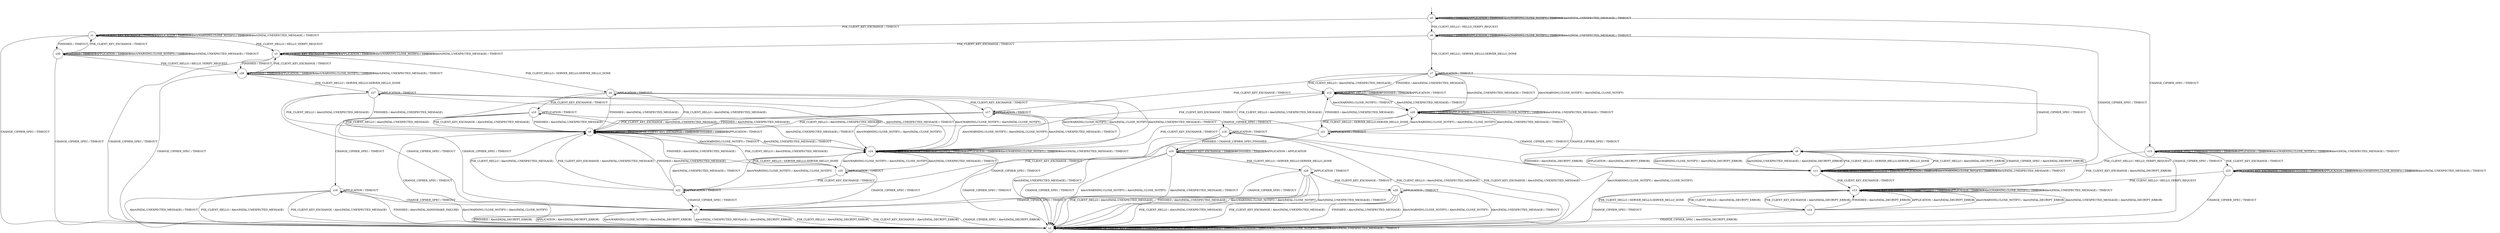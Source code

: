 digraph g {
__start0 [label="" shape="none"];

	s0 [shape="circle" label="s0"];
	s1 [shape="circle" label="s1"];
	s2 [shape="circle" label="s2"];
	s3 [shape="circle" label="s3"];
	s4 [shape="circle" label="s4"];
	s5 [shape="circle" label="s5"];
	s6 [shape="circle" label="s6"];
	s7 [shape="circle" label="s7"];
	s8 [shape="circle" label="s8"];
	s9 [shape="circle" label="s9"];
	s10 [shape="circle" label="s10"];
	s11 [shape="circle" label="s11"];
	s12 [shape="circle" label="s12"];
	s13 [shape="circle" label="s13"];
	s14 [shape="circle" label="s14"];
	s15 [shape="circle" label="s15"];
	s16 [shape="circle" label="s16"];
	s17 [shape="circle" label="s17"];
	s18 [shape="circle" label="s18"];
	s19 [shape="circle" label="s19"];
	s20 [shape="circle" label="s20"];
	s21 [shape="circle" label="s21"];
	s22 [shape="circle" label="s22"];
	s23 [shape="circle" label="s23"];
	s24 [shape="circle" label="s24"];
	s25 [shape="circle" label="s25"];
	s26 [shape="circle" label="s26"];
	s27 [shape="circle" label="s27"];
	s28 [shape="circle" label="s28"];
	s29 [shape="circle" label="s29"];
	s30 [shape="circle" label="s30"];
	s0 -> s6 [label="PSK_CLIENT_HELLO / HELLO_VERIFY_REQUEST"];
	s0 -> s1 [label="PSK_CLIENT_KEY_EXCHANGE / TIMEOUT"];
	s0 -> s15 [label="CHANGE_CIPHER_SPEC / TIMEOUT"];
	s0 -> s0 [label="FINISHED / TIMEOUT"];
	s0 -> s0 [label="APPLICATION / TIMEOUT"];
	s0 -> s0 [label="Alert(WARNING,CLOSE_NOTIFY) / TIMEOUT"];
	s0 -> s0 [label="Alert(FATAL,UNEXPECTED_MESSAGE) / TIMEOUT"];
	s1 -> s3 [label="PSK_CLIENT_HELLO / HELLO_VERIFY_REQUEST"];
	s1 -> s1 [label="PSK_CLIENT_KEY_EXCHANGE / TIMEOUT"];
	s1 -> s2 [label="CHANGE_CIPHER_SPEC / TIMEOUT"];
	s1 -> s30 [label="FINISHED / TIMEOUT"];
	s1 -> s1 [label="APPLICATION / TIMEOUT"];
	s1 -> s1 [label="Alert(WARNING,CLOSE_NOTIFY) / TIMEOUT"];
	s1 -> s1 [label="Alert(FATAL,UNEXPECTED_MESSAGE) / TIMEOUT"];
	s2 -> s2 [label="PSK_CLIENT_HELLO / TIMEOUT"];
	s2 -> s2 [label="PSK_CLIENT_KEY_EXCHANGE / TIMEOUT"];
	s2 -> s2 [label="CHANGE_CIPHER_SPEC / TIMEOUT"];
	s2 -> s2 [label="FINISHED / TIMEOUT"];
	s2 -> s2 [label="APPLICATION / TIMEOUT"];
	s2 -> s2 [label="Alert(WARNING,CLOSE_NOTIFY) / TIMEOUT"];
	s2 -> s2 [label="Alert(FATAL,UNEXPECTED_MESSAGE) / TIMEOUT"];
	s3 -> s4 [label="PSK_CLIENT_HELLO / SERVER_HELLO,SERVER_HELLO_DONE"];
	s3 -> s3 [label="PSK_CLIENT_KEY_EXCHANGE / TIMEOUT"];
	s3 -> s2 [label="CHANGE_CIPHER_SPEC / TIMEOUT"];
	s3 -> s26 [label="FINISHED / TIMEOUT"];
	s3 -> s3 [label="APPLICATION / TIMEOUT"];
	s3 -> s3 [label="Alert(WARNING,CLOSE_NOTIFY) / TIMEOUT"];
	s3 -> s3 [label="Alert(FATAL,UNEXPECTED_MESSAGE) / TIMEOUT"];
	s4 -> s9 [label="PSK_CLIENT_HELLO / Alert(FATAL,UNEXPECTED_MESSAGE)"];
	s4 -> s10 [label="PSK_CLIENT_KEY_EXCHANGE / TIMEOUT"];
	s4 -> s5 [label="CHANGE_CIPHER_SPEC / TIMEOUT"];
	s4 -> s9 [label="FINISHED / Alert(FATAL,UNEXPECTED_MESSAGE)"];
	s4 -> s4 [label="APPLICATION / TIMEOUT"];
	s4 -> s24 [label="Alert(WARNING,CLOSE_NOTIFY) / Alert(FATAL,CLOSE_NOTIFY)"];
	s4 -> s24 [label="Alert(FATAL,UNEXPECTED_MESSAGE) / TIMEOUT"];
	s5 -> s2 [label="PSK_CLIENT_HELLO / Alert(FATAL,DECRYPT_ERROR)"];
	s5 -> s2 [label="PSK_CLIENT_KEY_EXCHANGE / Alert(FATAL,DECRYPT_ERROR)"];
	s5 -> s2 [label="CHANGE_CIPHER_SPEC / Alert(FATAL,DECRYPT_ERROR)"];
	s5 -> s2 [label="FINISHED / Alert(FATAL,DECRYPT_ERROR)"];
	s5 -> s2 [label="APPLICATION / Alert(FATAL,DECRYPT_ERROR)"];
	s5 -> s2 [label="Alert(WARNING,CLOSE_NOTIFY) / Alert(FATAL,DECRYPT_ERROR)"];
	s5 -> s2 [label="Alert(FATAL,UNEXPECTED_MESSAGE) / Alert(FATAL,DECRYPT_ERROR)"];
	s6 -> s7 [label="PSK_CLIENT_HELLO / SERVER_HELLO,SERVER_HELLO_DONE"];
	s6 -> s3 [label="PSK_CLIENT_KEY_EXCHANGE / TIMEOUT"];
	s6 -> s11 [label="CHANGE_CIPHER_SPEC / TIMEOUT"];
	s6 -> s6 [label="FINISHED / TIMEOUT"];
	s6 -> s6 [label="APPLICATION / TIMEOUT"];
	s6 -> s6 [label="Alert(WARNING,CLOSE_NOTIFY) / TIMEOUT"];
	s6 -> s6 [label="Alert(FATAL,UNEXPECTED_MESSAGE) / TIMEOUT"];
	s7 -> s12 [label="PSK_CLIENT_HELLO / Alert(FATAL,UNEXPECTED_MESSAGE)"];
	s7 -> s17 [label="PSK_CLIENT_KEY_EXCHANGE / TIMEOUT"];
	s7 -> s8 [label="CHANGE_CIPHER_SPEC / TIMEOUT"];
	s7 -> s12 [label="FINISHED / Alert(FATAL,UNEXPECTED_MESSAGE)"];
	s7 -> s7 [label="APPLICATION / TIMEOUT"];
	s7 -> s20 [label="Alert(WARNING,CLOSE_NOTIFY) / Alert(FATAL,CLOSE_NOTIFY)"];
	s7 -> s20 [label="Alert(FATAL,UNEXPECTED_MESSAGE) / TIMEOUT"];
	s8 -> s11 [label="PSK_CLIENT_HELLO / Alert(FATAL,DECRYPT_ERROR)"];
	s8 -> s13 [label="PSK_CLIENT_KEY_EXCHANGE / Alert(FATAL,DECRYPT_ERROR)"];
	s8 -> s11 [label="CHANGE_CIPHER_SPEC / Alert(FATAL,DECRYPT_ERROR)"];
	s8 -> s11 [label="FINISHED / Alert(FATAL,DECRYPT_ERROR)"];
	s8 -> s11 [label="APPLICATION / Alert(FATAL,DECRYPT_ERROR)"];
	s8 -> s11 [label="Alert(WARNING,CLOSE_NOTIFY) / Alert(FATAL,DECRYPT_ERROR)"];
	s8 -> s11 [label="Alert(FATAL,UNEXPECTED_MESSAGE) / Alert(FATAL,DECRYPT_ERROR)"];
	s9 -> s9 [label="PSK_CLIENT_HELLO / TIMEOUT"];
	s9 -> s9 [label="PSK_CLIENT_KEY_EXCHANGE / TIMEOUT"];
	s9 -> s2 [label="CHANGE_CIPHER_SPEC / TIMEOUT"];
	s9 -> s9 [label="FINISHED / TIMEOUT"];
	s9 -> s9 [label="APPLICATION / TIMEOUT"];
	s9 -> s24 [label="Alert(WARNING,CLOSE_NOTIFY) / TIMEOUT"];
	s9 -> s24 [label="Alert(FATAL,UNEXPECTED_MESSAGE) / TIMEOUT"];
	s10 -> s9 [label="PSK_CLIENT_HELLO / Alert(FATAL,UNEXPECTED_MESSAGE)"];
	s10 -> s9 [label="PSK_CLIENT_KEY_EXCHANGE / Alert(FATAL,UNEXPECTED_MESSAGE)"];
	s10 -> s16 [label="CHANGE_CIPHER_SPEC / TIMEOUT"];
	s10 -> s9 [label="FINISHED / Alert(FATAL,UNEXPECTED_MESSAGE)"];
	s10 -> s10 [label="APPLICATION / TIMEOUT"];
	s10 -> s24 [label="Alert(WARNING,CLOSE_NOTIFY) / Alert(FATAL,CLOSE_NOTIFY)"];
	s10 -> s24 [label="Alert(FATAL,UNEXPECTED_MESSAGE) / TIMEOUT"];
	s11 -> s8 [label="PSK_CLIENT_HELLO / SERVER_HELLO,SERVER_HELLO_DONE"];
	s11 -> s13 [label="PSK_CLIENT_KEY_EXCHANGE / TIMEOUT"];
	s11 -> s11 [label="CHANGE_CIPHER_SPEC / TIMEOUT"];
	s11 -> s11 [label="FINISHED / TIMEOUT"];
	s11 -> s11 [label="APPLICATION / TIMEOUT"];
	s11 -> s11 [label="Alert(WARNING,CLOSE_NOTIFY) / TIMEOUT"];
	s11 -> s11 [label="Alert(FATAL,UNEXPECTED_MESSAGE) / TIMEOUT"];
	s12 -> s12 [label="PSK_CLIENT_HELLO / TIMEOUT"];
	s12 -> s9 [label="PSK_CLIENT_KEY_EXCHANGE / TIMEOUT"];
	s12 -> s2 [label="CHANGE_CIPHER_SPEC / TIMEOUT"];
	s12 -> s12 [label="FINISHED / TIMEOUT"];
	s12 -> s12 [label="APPLICATION / TIMEOUT"];
	s12 -> s20 [label="Alert(WARNING,CLOSE_NOTIFY) / TIMEOUT"];
	s12 -> s20 [label="Alert(FATAL,UNEXPECTED_MESSAGE) / TIMEOUT"];
	s13 -> s14 [label="PSK_CLIENT_HELLO / SERVER_HELLO,SERVER_HELLO_DONE"];
	s13 -> s13 [label="PSK_CLIENT_KEY_EXCHANGE / TIMEOUT"];
	s13 -> s2 [label="CHANGE_CIPHER_SPEC / TIMEOUT"];
	s13 -> s13 [label="FINISHED / TIMEOUT"];
	s13 -> s13 [label="APPLICATION / TIMEOUT"];
	s13 -> s13 [label="Alert(WARNING,CLOSE_NOTIFY) / TIMEOUT"];
	s13 -> s13 [label="Alert(FATAL,UNEXPECTED_MESSAGE) / TIMEOUT"];
	s14 -> s13 [label="PSK_CLIENT_HELLO / Alert(FATAL,DECRYPT_ERROR)"];
	s14 -> s13 [label="PSK_CLIENT_KEY_EXCHANGE / Alert(FATAL,DECRYPT_ERROR)"];
	s14 -> s2 [label="CHANGE_CIPHER_SPEC / Alert(FATAL,DECRYPT_ERROR)"];
	s14 -> s13 [label="FINISHED / Alert(FATAL,DECRYPT_ERROR)"];
	s14 -> s13 [label="APPLICATION / Alert(FATAL,DECRYPT_ERROR)"];
	s14 -> s13 [label="Alert(WARNING,CLOSE_NOTIFY) / Alert(FATAL,DECRYPT_ERROR)"];
	s14 -> s13 [label="Alert(FATAL,UNEXPECTED_MESSAGE) / Alert(FATAL,DECRYPT_ERROR)"];
	s15 -> s11 [label="PSK_CLIENT_HELLO / HELLO_VERIFY_REQUEST"];
	s15 -> s23 [label="PSK_CLIENT_KEY_EXCHANGE / TIMEOUT"];
	s15 -> s15 [label="CHANGE_CIPHER_SPEC / TIMEOUT"];
	s15 -> s15 [label="FINISHED / TIMEOUT"];
	s15 -> s15 [label="APPLICATION / TIMEOUT"];
	s15 -> s15 [label="Alert(WARNING,CLOSE_NOTIFY) / TIMEOUT"];
	s15 -> s15 [label="Alert(FATAL,UNEXPECTED_MESSAGE) / TIMEOUT"];
	s16 -> s2 [label="PSK_CLIENT_HELLO / Alert(FATAL,UNEXPECTED_MESSAGE)"];
	s16 -> s2 [label="PSK_CLIENT_KEY_EXCHANGE / Alert(FATAL,UNEXPECTED_MESSAGE)"];
	s16 -> s5 [label="CHANGE_CIPHER_SPEC / TIMEOUT"];
	s16 -> s2 [label="FINISHED / Alert(FATAL,HANDSHAKE_FAILURE)"];
	s16 -> s16 [label="APPLICATION / TIMEOUT"];
	s16 -> s2 [label="Alert(WARNING,CLOSE_NOTIFY) / Alert(FATAL,CLOSE_NOTIFY)"];
	s16 -> s2 [label="Alert(FATAL,UNEXPECTED_MESSAGE) / TIMEOUT"];
	s17 -> s9 [label="PSK_CLIENT_HELLO / Alert(FATAL,UNEXPECTED_MESSAGE)"];
	s17 -> s9 [label="PSK_CLIENT_KEY_EXCHANGE / Alert(FATAL,UNEXPECTED_MESSAGE)"];
	s17 -> s18 [label="CHANGE_CIPHER_SPEC / TIMEOUT"];
	s17 -> s9 [label="FINISHED / Alert(FATAL,UNEXPECTED_MESSAGE)"];
	s17 -> s17 [label="APPLICATION / TIMEOUT"];
	s17 -> s24 [label="Alert(WARNING,CLOSE_NOTIFY) / Alert(FATAL,CLOSE_NOTIFY)"];
	s17 -> s24 [label="Alert(FATAL,UNEXPECTED_MESSAGE) / TIMEOUT"];
	s18 -> s2 [label="PSK_CLIENT_HELLO / Alert(FATAL,UNEXPECTED_MESSAGE)"];
	s18 -> s2 [label="PSK_CLIENT_KEY_EXCHANGE / Alert(FATAL,UNEXPECTED_MESSAGE)"];
	s18 -> s5 [label="CHANGE_CIPHER_SPEC / TIMEOUT"];
	s18 -> s19 [label="FINISHED / CHANGE_CIPHER_SPEC,FINISHED"];
	s18 -> s18 [label="APPLICATION / TIMEOUT"];
	s18 -> s2 [label="Alert(WARNING,CLOSE_NOTIFY) / Alert(FATAL,CLOSE_NOTIFY)"];
	s18 -> s2 [label="Alert(FATAL,UNEXPECTED_MESSAGE) / TIMEOUT"];
	s19 -> s28 [label="PSK_CLIENT_HELLO / SERVER_HELLO,SERVER_HELLO_DONE"];
	s19 -> s19 [label="PSK_CLIENT_KEY_EXCHANGE / TIMEOUT"];
	s19 -> s2 [label="CHANGE_CIPHER_SPEC / TIMEOUT"];
	s19 -> s19 [label="FINISHED / TIMEOUT"];
	s19 -> s19 [label="APPLICATION / APPLICATION"];
	s19 -> s2 [label="Alert(WARNING,CLOSE_NOTIFY) / Alert(FATAL,CLOSE_NOTIFY)"];
	s19 -> s2 [label="Alert(FATAL,UNEXPECTED_MESSAGE) / TIMEOUT"];
	s20 -> s21 [label="PSK_CLIENT_HELLO / SERVER_HELLO,SERVER_HELLO_DONE"];
	s20 -> s24 [label="PSK_CLIENT_KEY_EXCHANGE / TIMEOUT"];
	s20 -> s11 [label="CHANGE_CIPHER_SPEC / TIMEOUT"];
	s20 -> s20 [label="FINISHED / TIMEOUT"];
	s20 -> s20 [label="APPLICATION / TIMEOUT"];
	s20 -> s20 [label="Alert(WARNING,CLOSE_NOTIFY) / TIMEOUT"];
	s20 -> s20 [label="Alert(FATAL,UNEXPECTED_MESSAGE) / TIMEOUT"];
	s21 -> s12 [label="PSK_CLIENT_HELLO / Alert(FATAL,UNEXPECTED_MESSAGE)"];
	s21 -> s22 [label="PSK_CLIENT_KEY_EXCHANGE / TIMEOUT"];
	s21 -> s8 [label="CHANGE_CIPHER_SPEC / TIMEOUT"];
	s21 -> s12 [label="FINISHED / Alert(FATAL,UNEXPECTED_MESSAGE)"];
	s21 -> s21 [label="APPLICATION / TIMEOUT"];
	s21 -> s20 [label="Alert(WARNING,CLOSE_NOTIFY) / Alert(FATAL,CLOSE_NOTIFY)"];
	s21 -> s20 [label="Alert(FATAL,UNEXPECTED_MESSAGE) / TIMEOUT"];
	s22 -> s9 [label="PSK_CLIENT_HELLO / Alert(FATAL,UNEXPECTED_MESSAGE)"];
	s22 -> s9 [label="PSK_CLIENT_KEY_EXCHANGE / Alert(FATAL,UNEXPECTED_MESSAGE)"];
	s22 -> s5 [label="CHANGE_CIPHER_SPEC / TIMEOUT"];
	s22 -> s9 [label="FINISHED / Alert(FATAL,UNEXPECTED_MESSAGE)"];
	s22 -> s22 [label="APPLICATION / TIMEOUT"];
	s22 -> s24 [label="Alert(WARNING,CLOSE_NOTIFY) / Alert(FATAL,CLOSE_NOTIFY)"];
	s22 -> s24 [label="Alert(FATAL,UNEXPECTED_MESSAGE) / TIMEOUT"];
	s23 -> s13 [label="PSK_CLIENT_HELLO / HELLO_VERIFY_REQUEST"];
	s23 -> s23 [label="PSK_CLIENT_KEY_EXCHANGE / TIMEOUT"];
	s23 -> s2 [label="CHANGE_CIPHER_SPEC / TIMEOUT"];
	s23 -> s23 [label="FINISHED / TIMEOUT"];
	s23 -> s23 [label="APPLICATION / TIMEOUT"];
	s23 -> s23 [label="Alert(WARNING,CLOSE_NOTIFY) / TIMEOUT"];
	s23 -> s23 [label="Alert(FATAL,UNEXPECTED_MESSAGE) / TIMEOUT"];
	s24 -> s25 [label="PSK_CLIENT_HELLO / SERVER_HELLO,SERVER_HELLO_DONE"];
	s24 -> s24 [label="PSK_CLIENT_KEY_EXCHANGE / TIMEOUT"];
	s24 -> s2 [label="CHANGE_CIPHER_SPEC / TIMEOUT"];
	s24 -> s24 [label="FINISHED / TIMEOUT"];
	s24 -> s24 [label="APPLICATION / TIMEOUT"];
	s24 -> s24 [label="Alert(WARNING,CLOSE_NOTIFY) / TIMEOUT"];
	s24 -> s24 [label="Alert(FATAL,UNEXPECTED_MESSAGE) / TIMEOUT"];
	s25 -> s9 [label="PSK_CLIENT_HELLO / Alert(FATAL,UNEXPECTED_MESSAGE)"];
	s25 -> s22 [label="PSK_CLIENT_KEY_EXCHANGE / TIMEOUT"];
	s25 -> s5 [label="CHANGE_CIPHER_SPEC / TIMEOUT"];
	s25 -> s9 [label="FINISHED / Alert(FATAL,UNEXPECTED_MESSAGE)"];
	s25 -> s25 [label="APPLICATION / TIMEOUT"];
	s25 -> s24 [label="Alert(WARNING,CLOSE_NOTIFY) / Alert(FATAL,CLOSE_NOTIFY)"];
	s25 -> s24 [label="Alert(FATAL,UNEXPECTED_MESSAGE) / TIMEOUT"];
	s26 -> s27 [label="PSK_CLIENT_HELLO / SERVER_HELLO,SERVER_HELLO_DONE"];
	s26 -> s3 [label="PSK_CLIENT_KEY_EXCHANGE / TIMEOUT"];
	s26 -> s2 [label="CHANGE_CIPHER_SPEC / TIMEOUT"];
	s26 -> s26 [label="FINISHED / TIMEOUT"];
	s26 -> s26 [label="APPLICATION / TIMEOUT"];
	s26 -> s26 [label="Alert(WARNING,CLOSE_NOTIFY) / TIMEOUT"];
	s26 -> s26 [label="Alert(FATAL,UNEXPECTED_MESSAGE) / TIMEOUT"];
	s27 -> s9 [label="PSK_CLIENT_HELLO / Alert(FATAL,UNEXPECTED_MESSAGE)"];
	s27 -> s17 [label="PSK_CLIENT_KEY_EXCHANGE / TIMEOUT"];
	s27 -> s5 [label="CHANGE_CIPHER_SPEC / TIMEOUT"];
	s27 -> s9 [label="FINISHED / Alert(FATAL,UNEXPECTED_MESSAGE)"];
	s27 -> s27 [label="APPLICATION / TIMEOUT"];
	s27 -> s24 [label="Alert(WARNING,CLOSE_NOTIFY) / Alert(FATAL,CLOSE_NOTIFY)"];
	s27 -> s24 [label="Alert(FATAL,UNEXPECTED_MESSAGE) / TIMEOUT"];
	s28 -> s2 [label="PSK_CLIENT_HELLO / Alert(FATAL,UNEXPECTED_MESSAGE)"];
	s28 -> s29 [label="PSK_CLIENT_KEY_EXCHANGE / TIMEOUT"];
	s28 -> s5 [label="CHANGE_CIPHER_SPEC / TIMEOUT"];
	s28 -> s2 [label="FINISHED / Alert(FATAL,UNEXPECTED_MESSAGE)"];
	s28 -> s28 [label="APPLICATION / TIMEOUT"];
	s28 -> s2 [label="Alert(WARNING,CLOSE_NOTIFY) / Alert(FATAL,CLOSE_NOTIFY)"];
	s28 -> s2 [label="Alert(FATAL,UNEXPECTED_MESSAGE) / TIMEOUT"];
	s29 -> s2 [label="PSK_CLIENT_HELLO / Alert(FATAL,UNEXPECTED_MESSAGE)"];
	s29 -> s2 [label="PSK_CLIENT_KEY_EXCHANGE / Alert(FATAL,UNEXPECTED_MESSAGE)"];
	s29 -> s5 [label="CHANGE_CIPHER_SPEC / TIMEOUT"];
	s29 -> s2 [label="FINISHED / Alert(FATAL,UNEXPECTED_MESSAGE)"];
	s29 -> s29 [label="APPLICATION / TIMEOUT"];
	s29 -> s2 [label="Alert(WARNING,CLOSE_NOTIFY) / Alert(FATAL,CLOSE_NOTIFY)"];
	s29 -> s2 [label="Alert(FATAL,UNEXPECTED_MESSAGE) / TIMEOUT"];
	s30 -> s26 [label="PSK_CLIENT_HELLO / HELLO_VERIFY_REQUEST"];
	s30 -> s1 [label="PSK_CLIENT_KEY_EXCHANGE / TIMEOUT"];
	s30 -> s2 [label="CHANGE_CIPHER_SPEC / TIMEOUT"];
	s30 -> s30 [label="FINISHED / TIMEOUT"];
	s30 -> s30 [label="APPLICATION / TIMEOUT"];
	s30 -> s30 [label="Alert(WARNING,CLOSE_NOTIFY) / TIMEOUT"];
	s30 -> s30 [label="Alert(FATAL,UNEXPECTED_MESSAGE) / TIMEOUT"];

__start0 -> s0;
}
